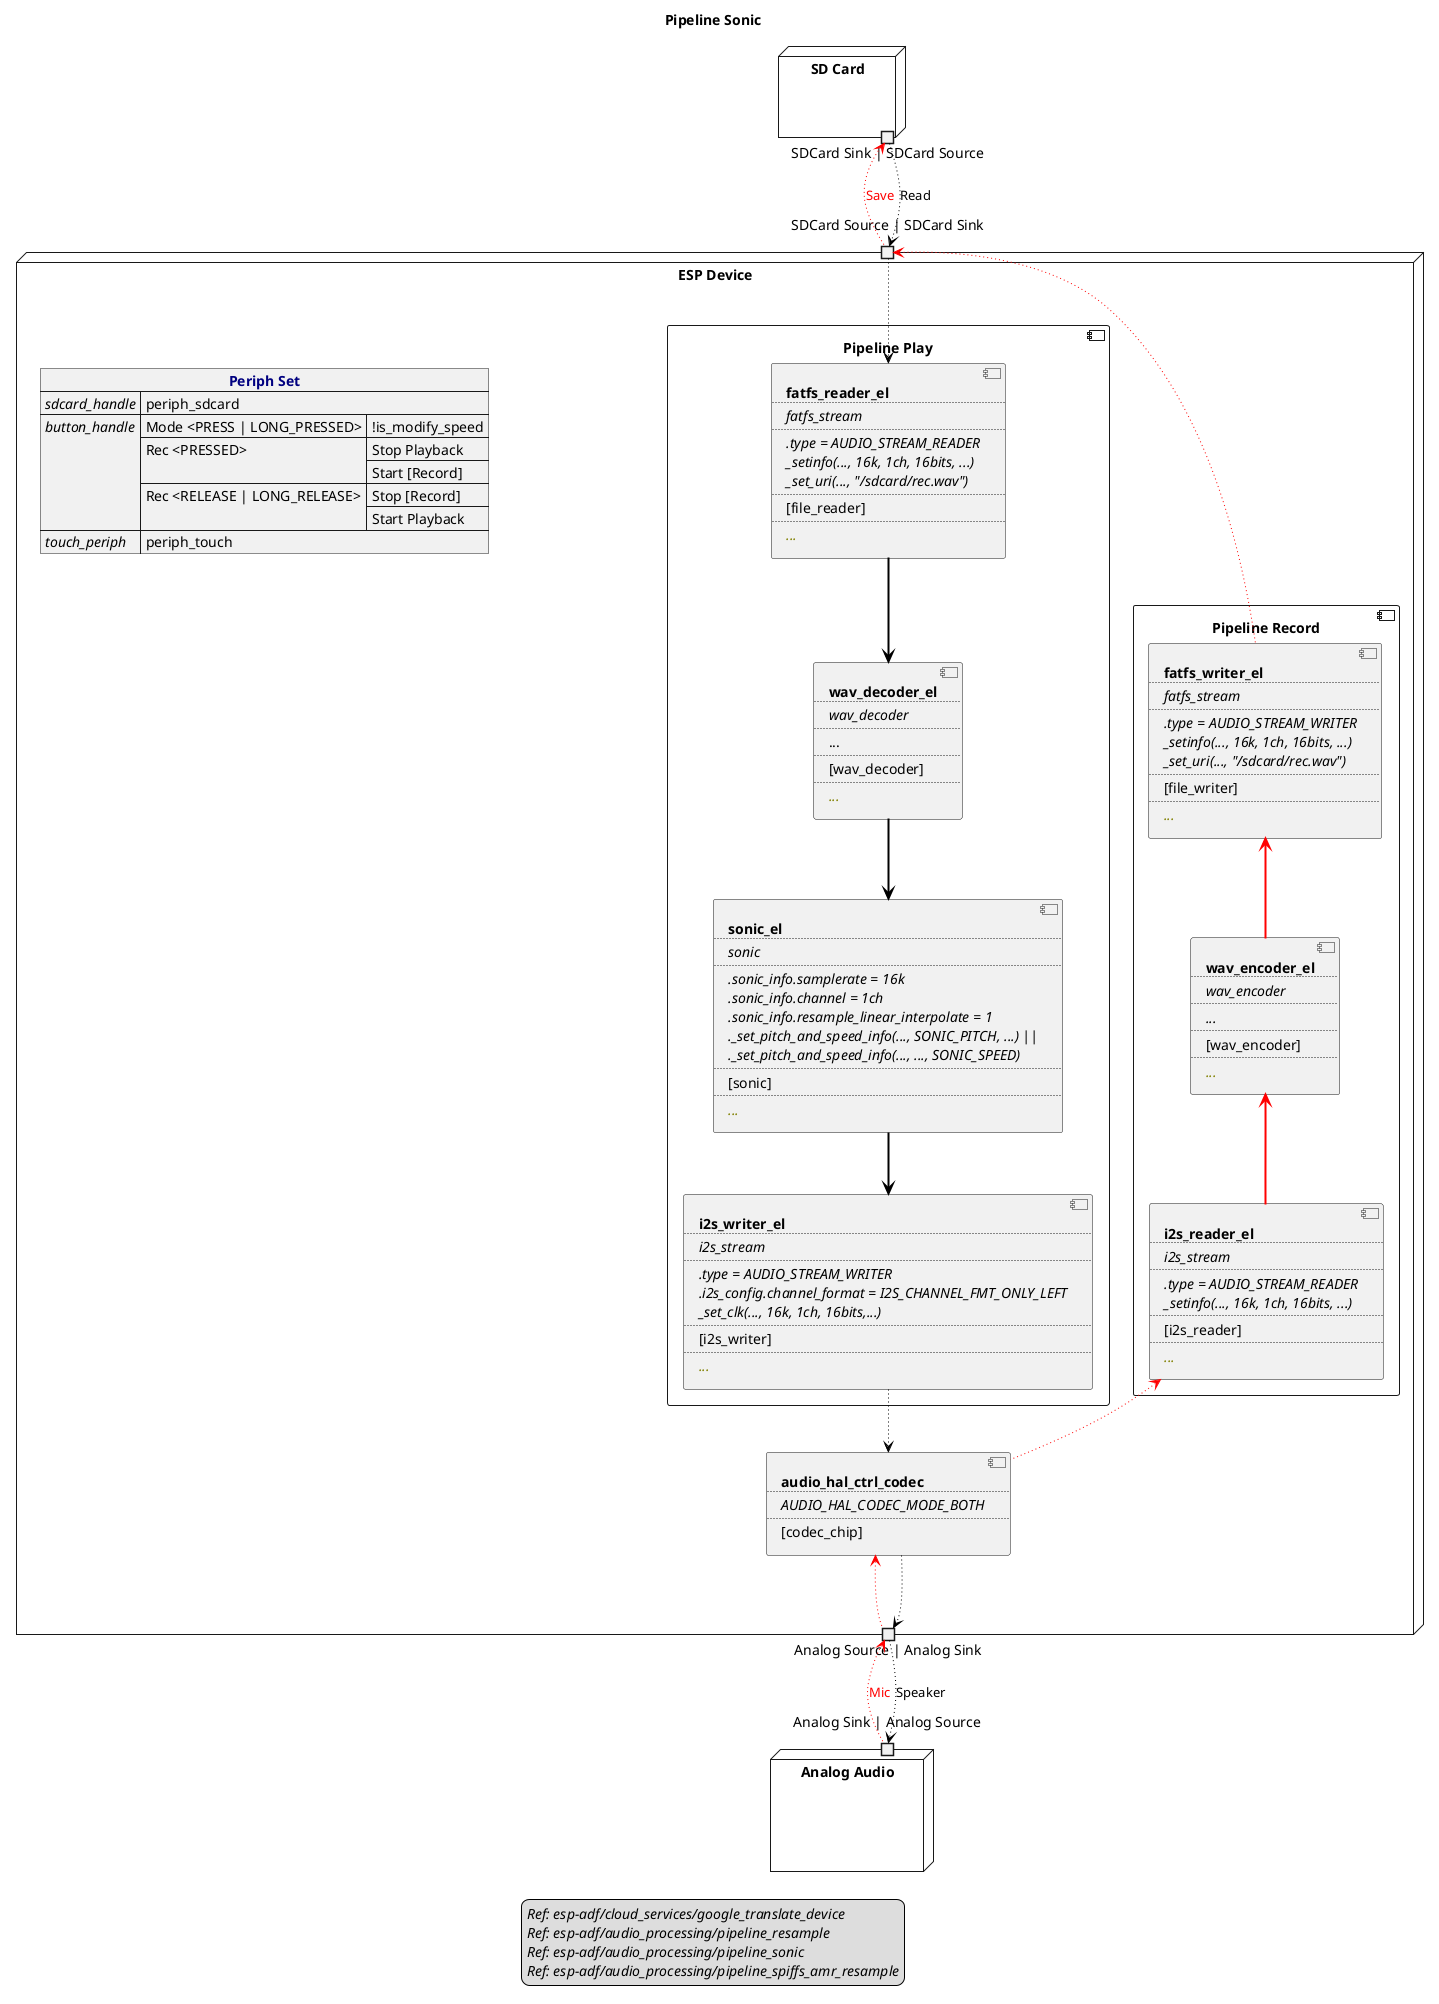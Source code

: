﻿@startuml pipeline_sonic
title Pipeline Sonic
allowmixing

legend
//Ref: esp-adf/cloud_services/google_translate_device//
//Ref: esp-adf/audio_processing/pipeline_resample//
//Ref: esp-adf/audio_processing/pipeline_sonic//
//Ref: esp-adf/audio_processing/pipeline_spiffs_amr_resample//
end legend

node "SD Card" as SDCard  {
    portout "SDCard Sink | SDCard Source" as SDCardSinkSource
}

node "ESP Device" as ESPDevice  {

    json "<b><color navy>Periph Set" as periph_set {
        "<i>sdcard_handle" : "periph_sdcard",
        "<i>button_handle" : {
            "Mode <PRESS | LONG_PRESSED>" : "!is_modify_speed",
            "Rec <PRESSED>" : ["Stop Playback", "Start [Record]"],
            "Rec <RELEASE | LONG_RELEASE>" : ["Stop [Record]", "Start Playback"]
        },
        "<i>touch_periph" : "periph_touch"
    }
    
    portin "SDCard Source | SDCard Sink" as EspSDCardSinkSource

    component "Pipeline Play" as pipeline_play {

        component fatfs_reader_el [
            <b>fatfs_reader_el
            ....
            <i>fatfs_stream
            ....
            <i>.type = AUDIO_STREAM_READER
            <i>_setinfo(..., 16k, 1ch, 16bits, ...)
            <i>_set_uri(..., "/sdcard/rec.wav")
            ....
            [file_reader]
            ....
            <i><color olive>...
        ]

        component wav_decoder_el [
            <b>wav_decoder_el
            ....
            <i>wav_decoder
            ....
            ...
            ....
            [wav_decoder]
            ....
            <i><color olive>...
        ]
        
        component sonic_el [
            <b>sonic_el
            ....
            <i>sonic
            ....
            <i>.sonic_info.samplerate = 16k
            <i>.sonic_info.channel = 1ch
            <i>.sonic_info.resample_linear_interpolate = 1
            <i>._set_pitch_and_speed_info(..., SONIC_PITCH, ...) ||
            <i>._set_pitch_and_speed_info(..., ..., SONIC_SPEED)
            ....
            [sonic]
            ....
            <i><color olive>...
        ]        

        component i2s_writer_el [
            <b>i2s_writer_el
            ....
            <i>i2s_stream
            ....
            <i>.type = AUDIO_STREAM_WRITER
            <i>.i2s_config.channel_format = I2S_CHANNEL_FMT_ONLY_LEFT
            <i>_set_clk(..., 16k, 1ch, 16bits,...)
            ....
            [i2s_writer]
            ....
            <i><color olive>...
        ]
    }

    component "Pipeline Record" as pipeline_rec {

        component fatfs_writer_el [
            <b>fatfs_writer_el
            ....
            <i>fatfs_stream
            ....
            <i>.type = AUDIO_STREAM_WRITER
            <i>_setinfo(..., 16k, 1ch, 16bits, ...)
            <i>_set_uri(..., "/sdcard/rec.wav")
            ....
            [file_writer]
            ....
            <i><color olive>...
        ]
        
        component wav_encoder_el [
            <b>wav_encoder_el
            ....
            <i>wav_encoder
            ....
            <i>...
            ....
            [wav_encoder]
            ....
            <i><color olive>...
        ]

        component i2s_reader_el [
            <b>i2s_reader_el
            ....
            <i>i2s_stream
            ....
            <i>.type = AUDIO_STREAM_READER
            <i>_setinfo(..., 16k, 1ch, 16bits, ...)
            ....
            [i2s_reader]
            ....
            <i><color olive>...
        ]
    }

    component HALCodec [
        <b>audio_hal_ctrl_codec
        ....
        <i>AUDIO_HAL_CODEC_MODE_BOTH
        ....
        [codec_chip]
    ]

    portout "Analog Source | Analog Sink" as AnalogSourceSink
} 

node "Analog Audio" as AnalogAudio  {
    portin "Analog Sink | Analog Source" as AnalogSinkSource
}


SDCardSinkSource   <-- EspSDCardSinkSource  #line:red;line.dotted;text:red  : Save

EspSDCardSinkSource  <-- fatfs_writer_el    #line:red;line.dotted;text:red
fatfs_writer_el <-- wav_encoder_el          #line:red;line.bold;text:red
wav_encoder_el  <-- i2s_reader_el           #line:red;line.bold;text:red
i2s_reader_el   <-- HALCodec                #line:red;line.dotted;text:red
HALCodec        <-- AnalogSourceSink        #line:red;line.dotted;text:red

AnalogSourceSink <-- AnalogSinkSource       #line:red;line.dotted;text:red  : Mic




SDCardSinkSource --> EspSDCardSinkSource #line:black;line.dotted;text:black : Read

EspSDCardSinkSource  --> fatfs_reader_el #line:black;line.dotted;text:black
fatfs_reader_el --> wav_decoder_el       #line:black;line.bold;text:black
wav_decoder_el  --> sonic_el             #line:black;line.bold;text:black
sonic_el        --> i2s_writer_el        #line:black;line.bold;text:black
i2s_writer_el   --> HALCodec             #line:black;line.dotted;text:black
HALCodec        --> AnalogSourceSink     #line:black;line.dotted;text:black

AnalogSourceSink --> AnalogSinkSource    #line:black;line.dotted;text:black : Speaker

@enduml